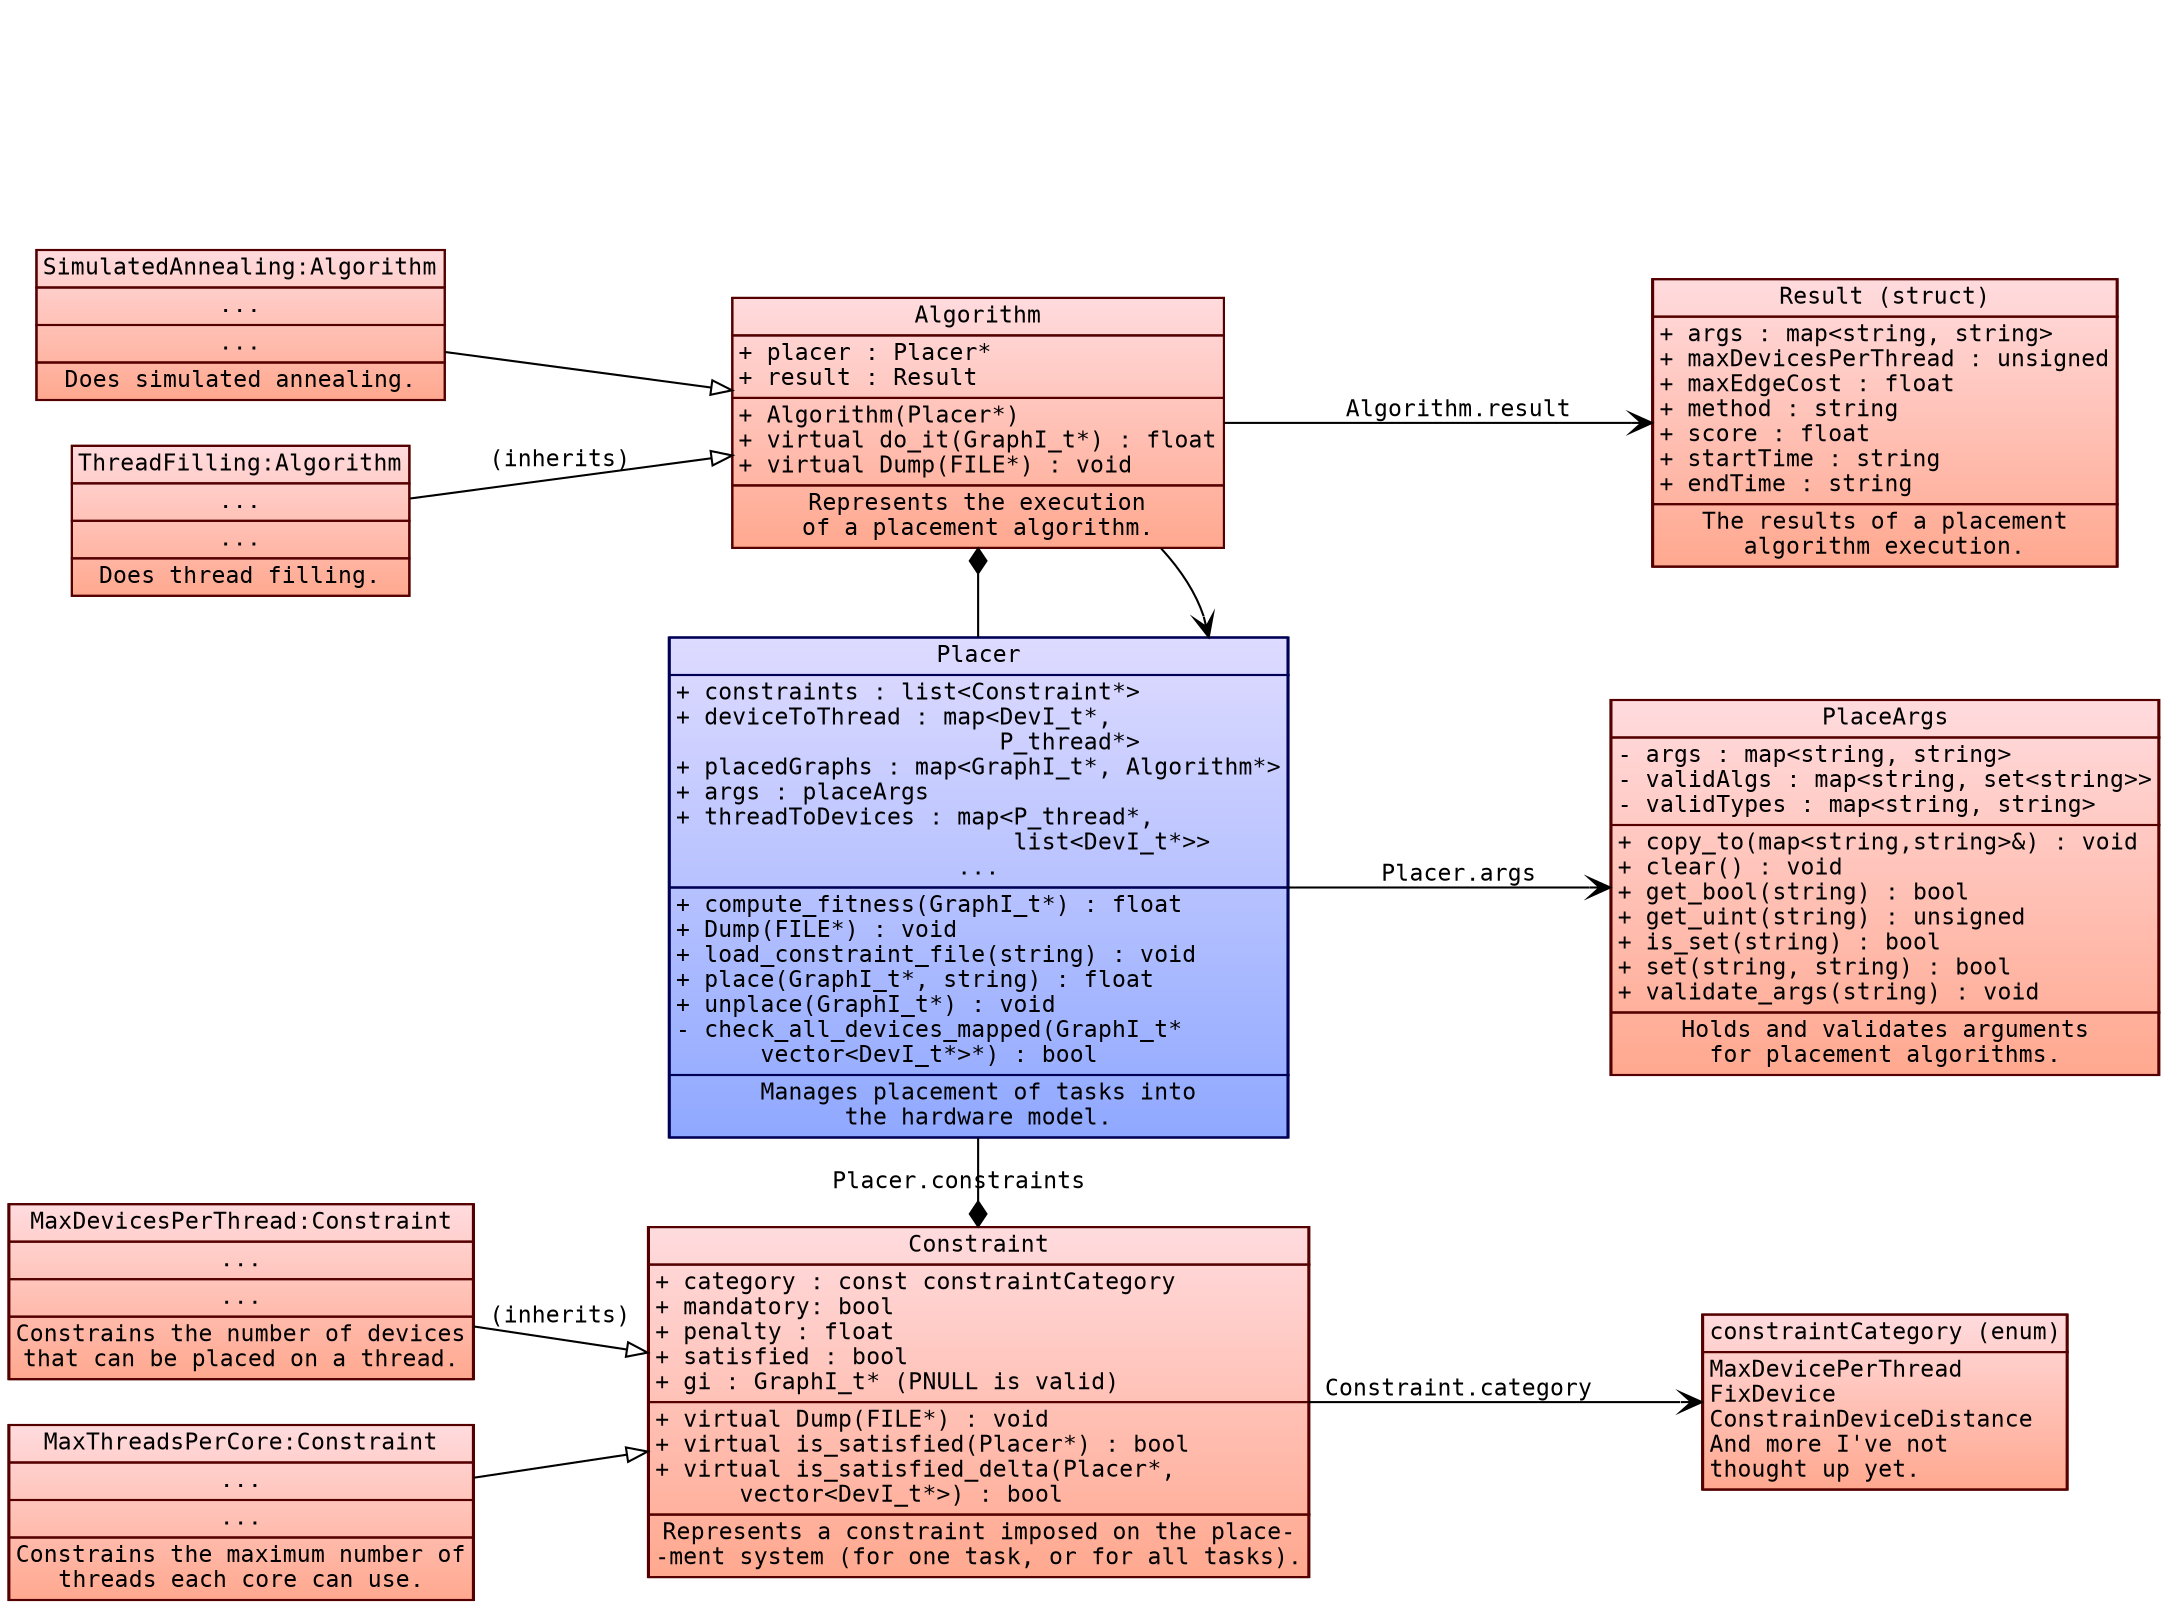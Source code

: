 digraph G {
    fontname="Inconsolata";
    fontsize=11;
    margin=0;
    nodesep=0.3;
    rankdir="LR";
    ranksep=0.2;

    /* Class definitions (as graph nodes) */
    node[color="#000055",
         fillcolor="#DEDBFF:#8FA8FF",
         fontname="Inconsolata",
         fontsize=11,
         gradientangle=270,
         margin=0,
         shape="rect",
         style="filled"];

    Placer[label=<<TABLE BORDER="0" CELLBORDER="1" CELLSPACING="0">
<TR><TD>Placer</TD></TR>
<TR><TD ALIGN="LEFT">
+ constraints : list&lt;Constraint*&gt;<BR ALIGN="LEFT"/>
+ deviceToThread : map&lt;DevI_t*,<BR ALIGN="LEFT"/>
                       P_thread*&gt;<BR ALIGN="LEFT"/>
+ placedGraphs : map&lt;GraphI_t*, Algorithm*&gt;<BR ALIGN="LEFT"/>
+ args : placeArgs<BR ALIGN="LEFT"/>
+ threadToDevices : map&lt;P_thread*,<BR ALIGN="LEFT"/>
                        list&lt;DevI_t*&gt;&gt;<BR ALIGN="LEFT"/>
...<BR ALIGN="CENTER"/>
</TD></TR>
<TR><TD ALIGN="LEFT">
+ compute_fitness(GraphI_t*) : float<BR ALIGN="LEFT"/>
+ Dump(FILE*) : void<BR ALIGN="LEFT"/>
+ load_constraint_file(string) : void<BR ALIGN="LEFT"/>
+ place(GraphI_t*, string) : float<BR ALIGN="LEFT"/>
+ unplace(GraphI_t*) : void<BR ALIGN="LEFT"/>
- check_all_devices_mapped(GraphI_t*<BR ALIGN="LEFT"/>
      vector&lt;DevI_t*&gt;*) : bool<BR ALIGN="LEFT"/>
</TD></TR>
<TR><TD ALIGN="CENTER">
Manages placement of tasks into<BR ALIGN="CENTER"/>
the hardware model.
</TD></TR></TABLE>>];

    node[color="#550000",
         fillcolor="#FFDBDE:#FFA88F"]

    PlaceArgs[label=<<TABLE BORDER="0" CELLBORDER="1" CELLSPACING="0">
<TR><TD>PlaceArgs</TD></TR>
<TR><TD ALIGN="LEFT">
- args : map&lt;string, string&gt;<BR ALIGN="LEFT"/>
- validAlgs : map&lt;string, set&lt;string&gt;&gt;<BR ALIGN="LEFT"/>
- validTypes : map&lt;string, string&gt;<BR ALIGN="LEFT"/>
</TD></TR>
<TR><TD ALIGN="LEFT">
+ copy_to(map&lt;string,string&gt;&amp;) : void<BR ALIGN="LEFT"/>
+ clear() : void<BR ALIGN="LEFT"/>
+ get_bool(string) : bool<BR ALIGN="LEFT"/>
+ get_uint(string) : unsigned<BR ALIGN="LEFT"/>
+ is_set(string) : bool<BR ALIGN="LEFT"/>
+ set(string, string) : bool<BR ALIGN="LEFT"/>
+ validate_args(string) : void<BR ALIGN="LEFT"/>
</TD></TR>
<TR><TD ALIGN="CENTER">
Holds and validates arguments<BR ALIGN="CENTER"/>
for placement algorithms.<BR ALIGN="CENTER"/>
</TD></TR></TABLE>>];

    MaxDevicesPerThread[label=<<TABLE BORDER="0" CELLBORDER="1" CELLSPACING="0">
<TR><TD>MaxDevicesPerThread:Constraint</TD></TR>
<TR><TD ALIGN="CENTER">
...<BR ALIGN="CENTER"/>
</TD></TR>
<TR><TD ALIGN="CENTER">
...<BR ALIGN="CENTER"/>
</TD></TR>
<TR><TD ALIGN="CENTER">
Constrains the number of devices<BR ALIGN="CENTER"/>
that can be placed on a thread.<BR ALIGN="CENTER"/>
</TD></TR></TABLE>>];

    Constraint[label=<<TABLE BORDER="0" CELLBORDER="1" CELLSPACING="0">
<TR><TD>Constraint</TD></TR>
<TR><TD ALIGN="LEFT">
+ category : const constraintCategory<BR ALIGN="LEFT"/>
+ mandatory: bool<BR ALIGN="LEFT"/>
+ penalty : float<BR ALIGN="LEFT"/>
+ satisfied : bool<BR ALIGN="LEFT"/>
+ gi : GraphI_t* (PNULL is valid)<BR ALIGN="LEFT"/>
</TD></TR>
<TR><TD ALIGN="LEFT">
+ virtual Dump(FILE*) : void<BR ALIGN="LEFT"/>
+ virtual is_satisfied(Placer*) : bool<BR ALIGN="LEFT"/>
+ virtual is_satisfied_delta(Placer*,<BR ALIGN="LEFT"/>
      vector&lt;DevI_t*&gt;) : bool<BR ALIGN="LEFT"/>
</TD></TR>
<TR><TD ALIGN="CENTER">
Represents a constraint imposed on the place-<BR ALIGN="CENTER"/>
-ment system (for one task, or for all tasks).<BR ALIGN="CENTER"/>
</TD></TR></TABLE>>];

    placeholder_1[style="invis"];
    placeholder_2[style="invis"];

    constraintCategory[label=<<TABLE BORDER="0" CELLBORDER="1" CELLSPACING="0">
<TR><TD>constraintCategory (enum)</TD></TR>
<TR><TD ALIGN="LEFT">
MaxDevicePerThread<BR ALIGN="LEFT"/>
FixDevice<BR ALIGN="LEFT"/>
ConstrainDeviceDistance<BR ALIGN="LEFT"/>
And more I've not<BR ALIGN="LEFT"/>
thought up yet.<BR ALIGN="LEFT"/>
</TD></TR></TABLE>>];

    MaxThreadsPerCore[label=<<TABLE BORDER="0" CELLBORDER="1" CELLSPACING="0">
<TR><TD>MaxThreadsPerCore:Constraint</TD></TR>
<TR><TD ALIGN="CENTER">
...<BR ALIGN="CENTER"/>
</TD></TR>
<TR><TD ALIGN="CENTER">
...<BR ALIGN="CENTER"/>
</TD></TR>
<TR><TD ALIGN="CENTER">
Constrains the maximum number of<BR ALIGN="CENTER"/>
threads each core can use.<BR ALIGN="CENTER"/>
</TD></TR></TABLE>>];

    Algorithm[label=<<TABLE BORDER="0" CELLBORDER="1" CELLSPACING="0">
<TR><TD>Algorithm</TD></TR>
<TR><TD ALIGN="LEFT">
+ placer : Placer*<BR ALIGN="LEFT"/>
+ result : Result<BR ALIGN="LEFT"/>
</TD></TR>
<TR><TD ALIGN="LEFT">
+ Algorithm(Placer*)<BR ALIGN="LEFT"/>
+ virtual do_it(GraphI_t*) : float<BR ALIGN="LEFT"/>
+ virtual Dump(FILE*) : void<BR ALIGN="LEFT"/>
</TD></TR>
<TR><TD ALIGN="CENTER">
Represents the execution<BR ALIGN="CENTER"/>
of a placement algorithm.<BR ALIGN="CENTER"/>
</TD></TR></TABLE>>];

    Result[label=<<TABLE BORDER="0" CELLBORDER="1" CELLSPACING="0">
<TR><TD>Result (struct)</TD></TR>
<TR><TD ALIGN="LEFT">
+ args : map&lt;string, string&gt;<BR ALIGN="LEFT"/>
+ maxDevicesPerThread : unsigned<BR ALIGN="LEFT"/>
+ maxEdgeCost : float<BR ALIGN="LEFT"/>
+ method : string<BR ALIGN="LEFT"/>
+ score : float<BR ALIGN="LEFT"/>
+ startTime : string<BR ALIGN="LEFT"/>
+ endTime : string<BR ALIGN="LEFT"/>
</TD></TR>
<TR><TD ALIGN="CENTER">
The results of a placement<BR ALIGN="CENTER"/>
algorithm execution.<BR ALIGN="CENTER"/>
</TD></TR></TABLE>>];

    SimulatedAnnealing[label=<<TABLE BORDER="0" CELLBORDER="1" CELLSPACING="0">
<TR><TD>SimulatedAnnealing:Algorithm</TD></TR>
<TR><TD ALIGN="CENTER">
...<BR ALIGN="CENTER"/>
</TD></TR>
<TR><TD ALIGN="CENTER">
...<BR ALIGN="CENTER"/>
</TD></TR>
<TR><TD ALIGN="CENTER">
Does simulated annealing.<BR ALIGN="CENTER"/>
</TD></TR></TABLE>>];

    ThreadFilling[label=<<TABLE BORDER="0" CELLBORDER="1" CELLSPACING="0">
<TR><TD>ThreadFilling:Algorithm</TD></TR>
<TR><TD ALIGN="CENTER">
...<BR ALIGN="CENTER"/>
</TD></TR>
<TR><TD ALIGN="CENTER">
...<BR ALIGN="CENTER"/>
</TD></TR>
<TR><TD ALIGN="CENTER">
Does thread filling.<BR ALIGN="CENTER"/>
</TD></TR></TABLE>>];

    /* Relationship definitions (as graph edges) */
    edge[color="#000000",
         fontname="Inconsolata",
         fontsize=11];

    /* Containment. */
    {edge[arrowhead="vee"];
        Constraint -> constraintCategory[label="Constraint.category"];
        Algorithm -> Result[label="Algorithm.result"];
        Algorithm -> Placer;
        Placer -> PlaceArgs[label="Placer.args"];
    }

    /* One-to-many relationships in a separate block. */
    {edge[arrowhead="diamond"];
        Placer -> Constraint[label="Placer.constraints", constraint="false"];
        Placer -> Algorithm[constraint="false"];
    }

    /* Inheritance */
    {edge[arrowhead="onormal"];
        ThreadFilling -> Algorithm [label="(inherits)"];
        SimulatedAnnealing -> Algorithm;
        MaxThreadsPerCore -> Constraint;
        MaxDevicesPerThread -> Constraint [label="(inherits)"];
    }

    /* Rank hackery */
    {rank="same";
        Algorithm -> Placer -> Constraint [style="invis"];
        rankdir="UD";
    }
}
